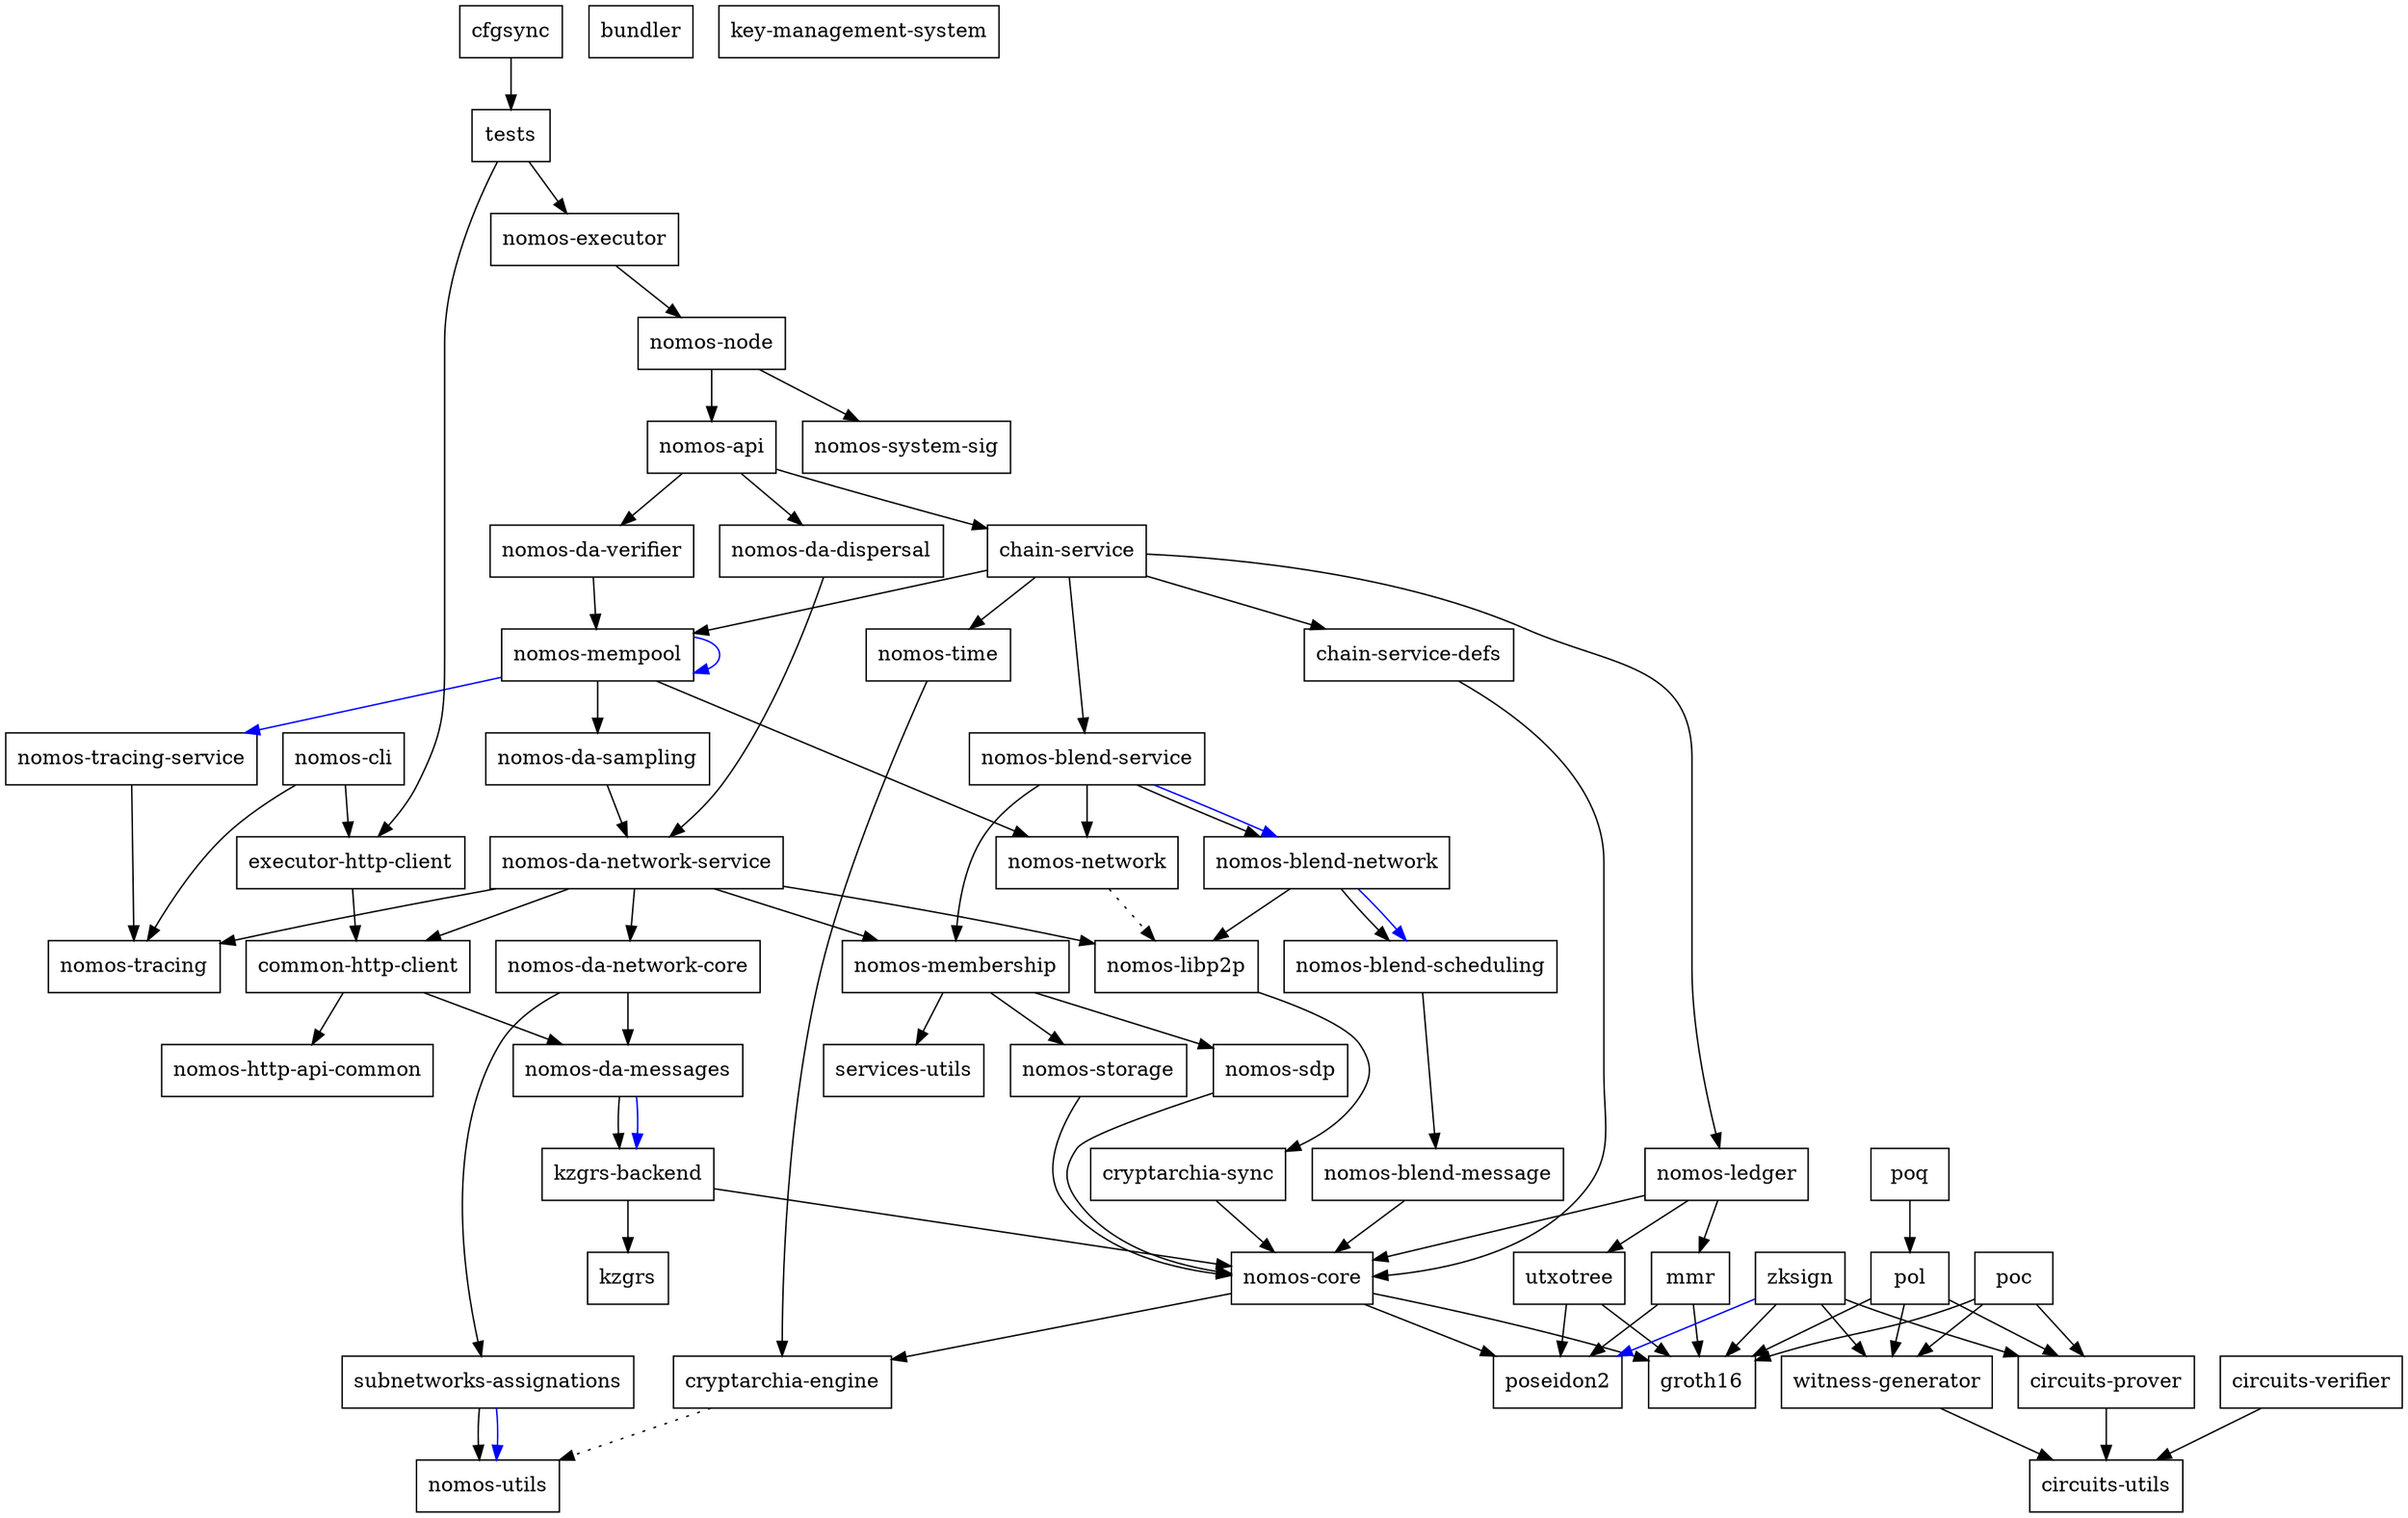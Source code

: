 digraph {
    0 [ label = "cryptarchia-engine" shape = box]
    1 [ label = "nomos-utils" shape = box]
    2 [ label = "cryptarchia-sync" shape = box]
    3 [ label = "nomos-core" shape = box]
    4 [ label = "groth16" shape = box]
    5 [ label = "poseidon2" shape = box]
    6 [ label = "nomos-ledger" shape = box]
    7 [ label = "mmr" shape = box]
    8 [ label = "utxotree" shape = box]
    9 [ label = "nomos-http-api-common" shape = box]
    10 [ label = "nomos-executor" shape = box]
    11 [ label = "kzgrs-backend" shape = box]
    12 [ label = "kzgrs" shape = box]
    13 [ label = "nomos-api" shape = box]
    14 [ label = "chain-service" shape = box]
    15 [ label = "chain-service-defs" shape = box]
    16 [ label = "nomos-blend-service" shape = box]
    17 [ label = "nomos-blend-message" shape = box]
    18 [ label = "nomos-blend-network" shape = box]
    19 [ label = "nomos-blend-scheduling" shape = box]
    20 [ label = "nomos-libp2p" shape = box]
    21 [ label = "nomos-membership" shape = box]
    22 [ label = "nomos-sdp" shape = box]
    23 [ label = "nomos-storage" shape = box]
    24 [ label = "services-utils" shape = box]
    25 [ label = "nomos-network" shape = box]
    26 [ label = "nomos-da-sampling" shape = box]
    27 [ label = "nomos-da-network-core" shape = box]
    28 [ label = "nomos-da-messages" shape = box]
    29 [ label = "subnetworks-assignations" shape = box]
    30 [ label = "nomos-da-network-service" shape = box]
    31 [ label = "common-http-client" shape = box]
    32 [ label = "nomos-tracing" shape = box]
    33 [ label = "nomos-mempool" shape = box]
    34 [ label = "nomos-tracing-service" shape = box]
    35 [ label = "nomos-time" shape = box]
    36 [ label = "nomos-da-dispersal" shape = box]
    37 [ label = "nomos-da-verifier" shape = box]
    38 [ label = "nomos-node" shape = box]
    39 [ label = "nomos-system-sig" shape = box]
    40 [ label = "executor-http-client" shape = box]
    41 [ label = "bundler" shape = box]
    42 [ label = "nomos-cli" shape = box]
    43 [ label = "key-management-system" shape = box]
    44 [ label = "cfgsync" shape = box]
    45 [ label = "tests" shape = box]
    46 [ label = "circuits-prover" shape = box]
    47 [ label = "circuits-utils" shape = box]
    48 [ label = "circuits-verifier" shape = box]
    49 [ label = "witness-generator" shape = box]
    50 [ label = "poc" shape = box]
    51 [ label = "pol" shape = box]
    52 [ label = "poq" shape = box]
    53 [ label = "zksign" shape = box]
    0 -> 1 [ style = dotted]
    2 -> 3 [ ]
    3 -> 0 [ ]
    3 -> 4 [ ]
    3 -> 5 [ ]
    6 -> 7 [ ]
    6 -> 3 [ ]
    6 -> 8 [ ]
    7 -> 4 [ ]
    7 -> 5 [ ]
    8 -> 4 [ ]
    8 -> 5 [ ]
    10 -> 38 [ ]
    11 -> 12 [ ]
    11 -> 3 [ ]
    13 -> 14 [ ]
    13 -> 36 [ ]
    13 -> 37 [ ]
    14 -> 15 [ ]
    14 -> 16 [ ]
    14 -> 6 [ ]
    14 -> 33 [ ]
    14 -> 35 [ ]
    15 -> 3 [ ]
    16 -> 18 [ ]
    16 -> 18 [ color = blue]
    16 -> 21 [ ]
    16 -> 25 [ ]
    17 -> 3 [ ]
    18 -> 19 [ ]
    18 -> 19 [ color = blue]
    18 -> 20 [ ]
    19 -> 17 [ ]
    20 -> 2 [ ]
    21 -> 22 [ ]
    21 -> 23 [ ]
    21 -> 24 [ ]
    22 -> 3 [ ]
    23 -> 3 [ ]
    25 -> 20 [ style = dotted]
    26 -> 30 [ ]
    27 -> 28 [ ]
    27 -> 29 [ ]
    28 -> 11 [ ]
    28 -> 11 [ color = blue]
    29 -> 1 [ ]
    29 -> 1 [ color = blue]
    30 -> 31 [ ]
    30 -> 27 [ ]
    30 -> 20 [ ]
    30 -> 21 [ ]
    30 -> 32 [ ]
    31 -> 28 [ ]
    31 -> 9 [ ]
    33 -> 26 [ ]
    33 -> 33 [ color = blue]
    33 -> 25 [ ]
    33 -> 34 [ color = blue]
    34 -> 32 [ ]
    35 -> 0 [ ]
    36 -> 30 [ ]
    37 -> 33 [ ]
    38 -> 13 [ ]
    38 -> 39 [ ]
    40 -> 31 [ ]
    42 -> 40 [ ]
    42 -> 32 [ ]
    44 -> 45 [ ]
    45 -> 40 [ ]
    45 -> 10 [ ]
    46 -> 47 [ ]
    48 -> 47 [ ]
    49 -> 47 [ ]
    50 -> 46 [ ]
    50 -> 4 [ ]
    50 -> 49 [ ]
    51 -> 46 [ ]
    51 -> 4 [ ]
    51 -> 49 [ ]
    52 -> 51 [ ]
    53 -> 46 [ ]
    53 -> 4 [ ]
    53 -> 5 [ color = blue]
    53 -> 49 [ ]
}

